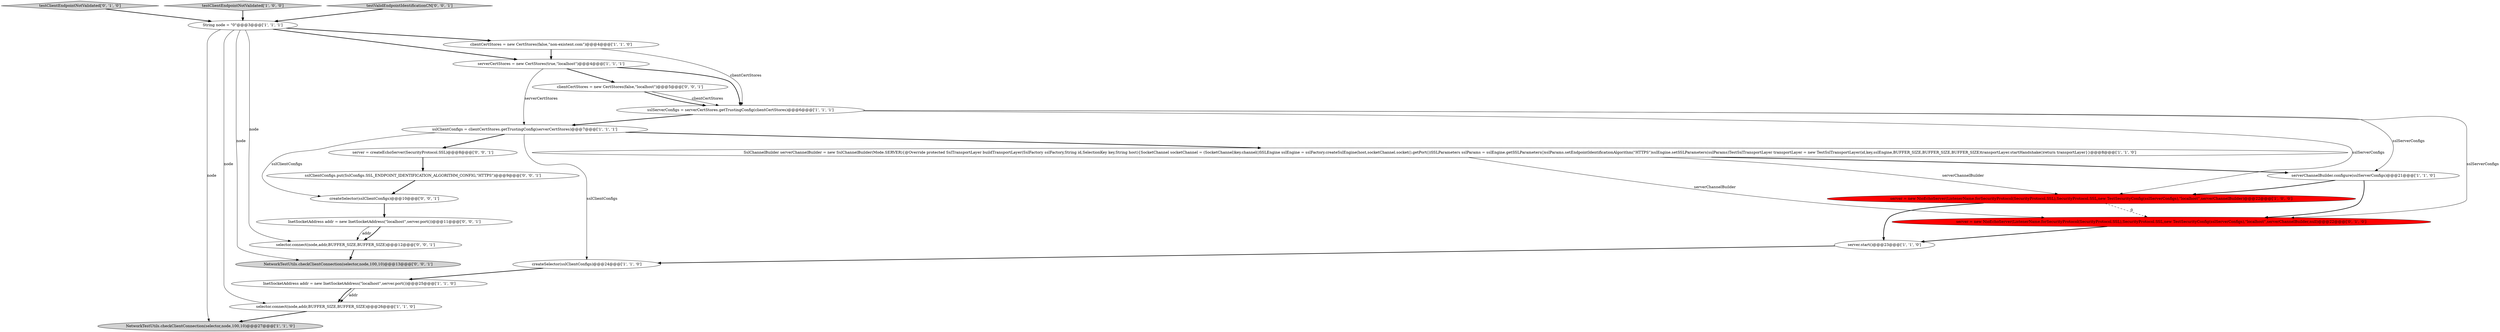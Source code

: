 digraph {
14 [style = filled, label = "testClientEndpointNotValidated['0', '1', '0']", fillcolor = lightgray, shape = diamond image = "AAA0AAABBB2BBB"];
22 [style = filled, label = "InetSocketAddress addr = new InetSocketAddress(\"localhost\",server.port())@@@11@@@['0', '0', '1']", fillcolor = white, shape = ellipse image = "AAA0AAABBB3BBB"];
6 [style = filled, label = "server.start()@@@23@@@['1', '1', '0']", fillcolor = white, shape = ellipse image = "AAA0AAABBB1BBB"];
20 [style = filled, label = "sslClientConfigs.put(SslConfigs.SSL_ENDPOINT_IDENTIFICATION_ALGORITHM_CONFIG,\"HTTPS\")@@@9@@@['0', '0', '1']", fillcolor = white, shape = ellipse image = "AAA0AAABBB3BBB"];
7 [style = filled, label = "createSelector(sslClientConfigs)@@@24@@@['1', '1', '0']", fillcolor = white, shape = ellipse image = "AAA0AAABBB1BBB"];
23 [style = filled, label = "selector.connect(node,addr,BUFFER_SIZE,BUFFER_SIZE)@@@12@@@['0', '0', '1']", fillcolor = white, shape = ellipse image = "AAA0AAABBB3BBB"];
8 [style = filled, label = "serverCertStores = new CertStores(true,\"localhost\")@@@4@@@['1', '1', '1']", fillcolor = white, shape = ellipse image = "AAA0AAABBB1BBB"];
9 [style = filled, label = "NetworkTestUtils.checkClientConnection(selector,node,100,10)@@@27@@@['1', '1', '0']", fillcolor = lightgray, shape = ellipse image = "AAA0AAABBB1BBB"];
13 [style = filled, label = "InetSocketAddress addr = new InetSocketAddress(\"localhost\",server.port())@@@25@@@['1', '1', '0']", fillcolor = white, shape = ellipse image = "AAA0AAABBB1BBB"];
15 [style = filled, label = "server = new NioEchoServer(ListenerName.forSecurityProtocol(SecurityProtocol.SSL),SecurityProtocol.SSL,new TestSecurityConfig(sslServerConfigs),\"localhost\",serverChannelBuilder,null)@@@22@@@['0', '1', '0']", fillcolor = red, shape = ellipse image = "AAA1AAABBB2BBB"];
2 [style = filled, label = "String node = \"0\"@@@3@@@['1', '1', '1']", fillcolor = white, shape = ellipse image = "AAA0AAABBB1BBB"];
12 [style = filled, label = "clientCertStores = new CertStores(false,\"non-existent.com\")@@@4@@@['1', '1', '0']", fillcolor = white, shape = ellipse image = "AAA0AAABBB1BBB"];
0 [style = filled, label = "selector.connect(node,addr,BUFFER_SIZE,BUFFER_SIZE)@@@26@@@['1', '1', '0']", fillcolor = white, shape = ellipse image = "AAA0AAABBB1BBB"];
4 [style = filled, label = "sslServerConfigs = serverCertStores.getTrustingConfig(clientCertStores)@@@6@@@['1', '1', '1']", fillcolor = white, shape = ellipse image = "AAA0AAABBB1BBB"];
10 [style = filled, label = "testClientEndpointNotValidated['1', '0', '0']", fillcolor = lightgray, shape = diamond image = "AAA0AAABBB1BBB"];
1 [style = filled, label = "serverChannelBuilder.configure(sslServerConfigs)@@@21@@@['1', '1', '0']", fillcolor = white, shape = ellipse image = "AAA0AAABBB1BBB"];
16 [style = filled, label = "clientCertStores = new CertStores(false,\"localhost\")@@@5@@@['0', '0', '1']", fillcolor = white, shape = ellipse image = "AAA0AAABBB3BBB"];
21 [style = filled, label = "testValidEndpointIdentificationCN['0', '0', '1']", fillcolor = lightgray, shape = diamond image = "AAA0AAABBB3BBB"];
11 [style = filled, label = "server = new NioEchoServer(ListenerName.forSecurityProtocol(SecurityProtocol.SSL),SecurityProtocol.SSL,new TestSecurityConfig(sslServerConfigs),\"localhost\",serverChannelBuilder)@@@22@@@['1', '0', '0']", fillcolor = red, shape = ellipse image = "AAA1AAABBB1BBB"];
5 [style = filled, label = "SslChannelBuilder serverChannelBuilder = new SslChannelBuilder(Mode.SERVER){@Override protected SslTransportLayer buildTransportLayer(SslFactory sslFactory,String id,SelectionKey key,String host){SocketChannel socketChannel = (SocketChannel)key.channel()SSLEngine sslEngine = sslFactory.createSslEngine(host,socketChannel.socket().getPort())SSLParameters sslParams = sslEngine.getSSLParameters()sslParams.setEndpointIdentificationAlgorithm(\"HTTPS\")sslEngine.setSSLParameters(sslParams)TestSslTransportLayer transportLayer = new TestSslTransportLayer(id,key,sslEngine,BUFFER_SIZE,BUFFER_SIZE,BUFFER_SIZE)transportLayer.startHandshake()return transportLayer}}@@@8@@@['1', '1', '0']", fillcolor = white, shape = ellipse image = "AAA0AAABBB1BBB"];
18 [style = filled, label = "NetworkTestUtils.checkClientConnection(selector,node,100,10)@@@13@@@['0', '0', '1']", fillcolor = lightgray, shape = ellipse image = "AAA0AAABBB3BBB"];
17 [style = filled, label = "createSelector(sslClientConfigs)@@@10@@@['0', '0', '1']", fillcolor = white, shape = ellipse image = "AAA0AAABBB3BBB"];
3 [style = filled, label = "sslClientConfigs = clientCertStores.getTrustingConfig(serverCertStores)@@@7@@@['1', '1', '1']", fillcolor = white, shape = ellipse image = "AAA0AAABBB1BBB"];
19 [style = filled, label = "server = createEchoServer(SecurityProtocol.SSL)@@@8@@@['0', '0', '1']", fillcolor = white, shape = ellipse image = "AAA0AAABBB3BBB"];
7->13 [style = bold, label=""];
22->23 [style = solid, label="addr"];
8->16 [style = bold, label=""];
4->3 [style = bold, label=""];
0->9 [style = bold, label=""];
5->15 [style = solid, label="serverChannelBuilder"];
20->17 [style = bold, label=""];
8->3 [style = solid, label="serverCertStores"];
13->0 [style = solid, label="addr"];
11->15 [style = dashed, label="0"];
1->15 [style = bold, label=""];
19->20 [style = bold, label=""];
11->6 [style = bold, label=""];
12->4 [style = solid, label="clientCertStores"];
15->6 [style = bold, label=""];
4->1 [style = solid, label="sslServerConfigs"];
17->22 [style = bold, label=""];
2->23 [style = solid, label="node"];
22->23 [style = bold, label=""];
2->12 [style = bold, label=""];
16->4 [style = solid, label="clientCertStores"];
1->11 [style = bold, label=""];
21->2 [style = bold, label=""];
5->1 [style = bold, label=""];
3->5 [style = bold, label=""];
5->11 [style = solid, label="serverChannelBuilder"];
2->18 [style = solid, label="node"];
3->17 [style = solid, label="sslClientConfigs"];
2->9 [style = solid, label="node"];
2->0 [style = solid, label="node"];
3->19 [style = bold, label=""];
4->15 [style = solid, label="sslServerConfigs"];
12->8 [style = bold, label=""];
10->2 [style = bold, label=""];
14->2 [style = bold, label=""];
3->7 [style = solid, label="sslClientConfigs"];
8->4 [style = bold, label=""];
4->11 [style = solid, label="sslServerConfigs"];
16->4 [style = bold, label=""];
6->7 [style = bold, label=""];
23->18 [style = bold, label=""];
2->8 [style = bold, label=""];
13->0 [style = bold, label=""];
}
